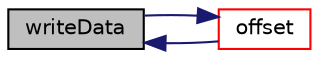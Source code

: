 digraph "writeData"
{
  bgcolor="transparent";
  edge [fontname="Helvetica",fontsize="10",labelfontname="Helvetica",labelfontsize="10"];
  node [fontname="Helvetica",fontsize="10",shape=record];
  rankdir="LR";
  Node1 [label="writeData",height=0.2,width=0.4,color="black", fillcolor="grey75", style="filled", fontcolor="black"];
  Node1 -> Node2 [dir="back",color="midnightblue",fontsize="10",style="solid",fontname="Helvetica"];
  Node2 [label="offset",height=0.2,width=0.4,color="red",URL="$a00647.html#a7fdbc438ac60f40a0ed72be7b152e101",tooltip="Offset for element ids. "];
  Node2 -> Node1 [dir="back",color="midnightblue",fontsize="10",style="solid",fontname="Helvetica"];
}
